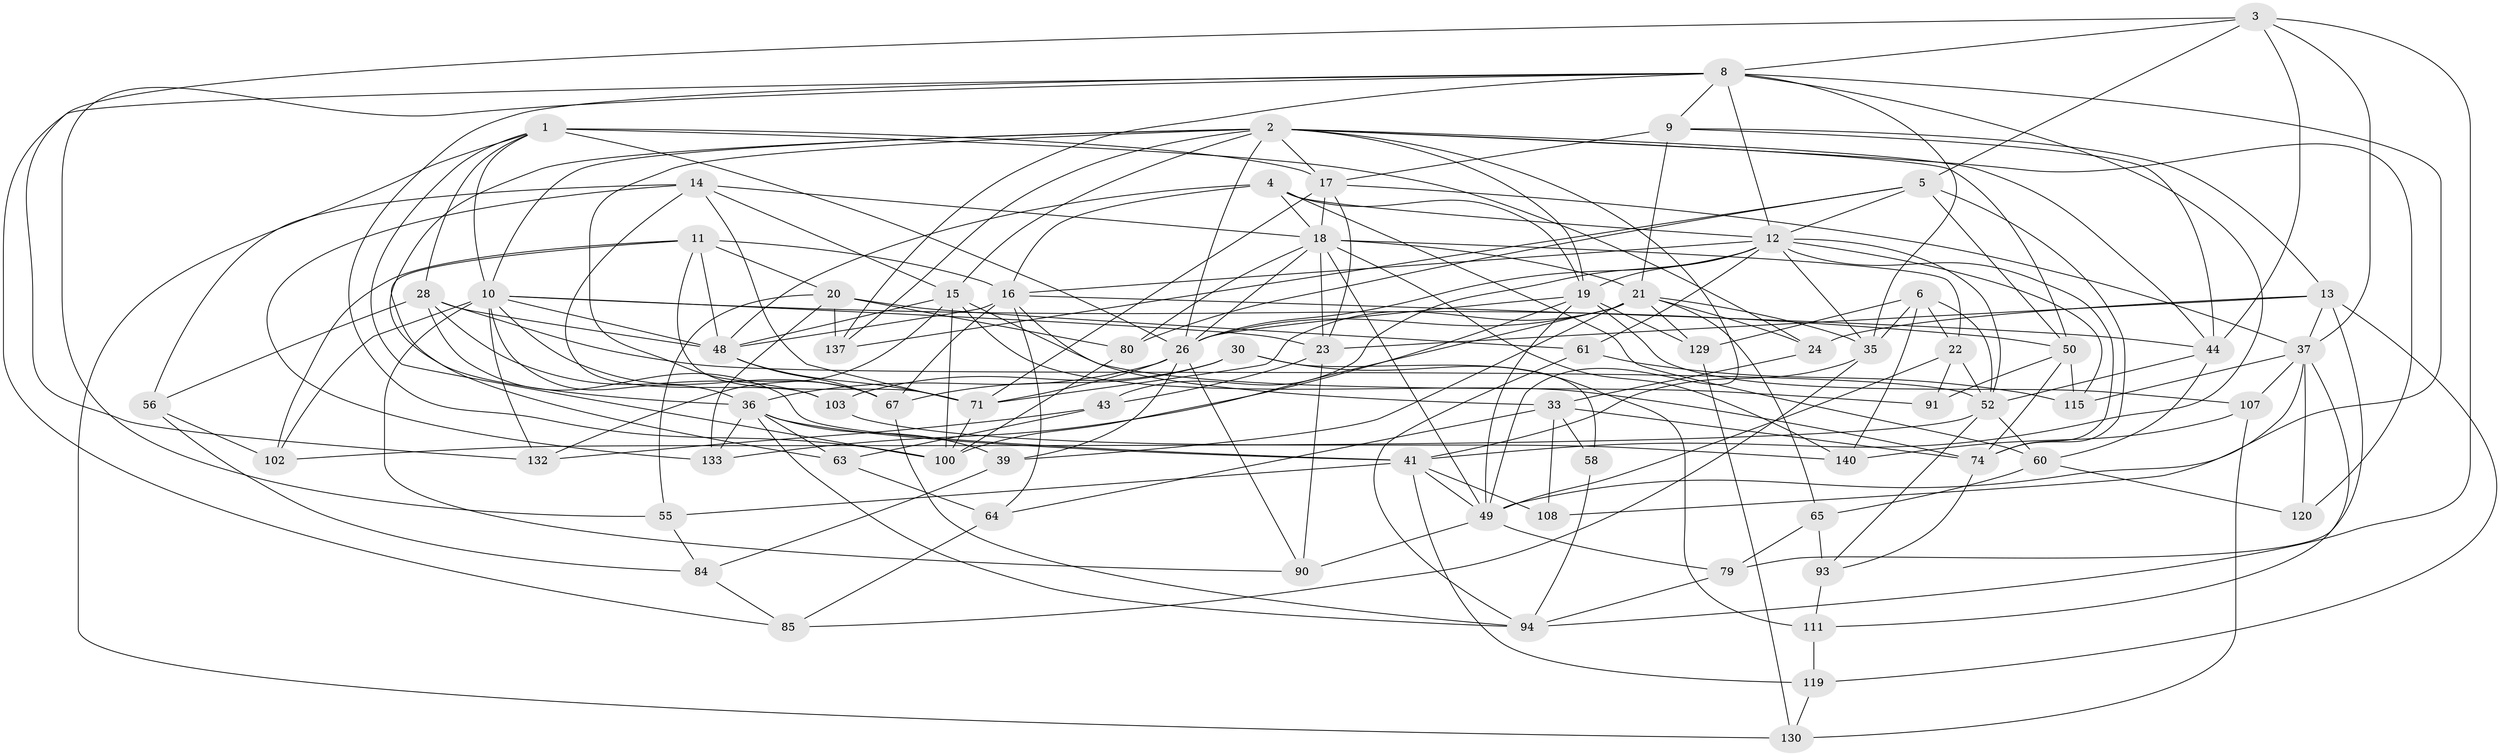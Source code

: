 // original degree distribution, {4: 1.0}
// Generated by graph-tools (version 1.1) at 2025/16/03/09/25 04:16:31]
// undirected, 72 vertices, 206 edges
graph export_dot {
graph [start="1"]
  node [color=gray90,style=filled];
  1 [super="+122+75"];
  2 [super="+25+29"];
  3 [super="+7"];
  4 [super="+72"];
  5 [super="+69"];
  6 [super="+97"];
  8 [super="+104+57"];
  9 [super="+126"];
  10 [super="+62"];
  11 [super="+125"];
  12 [super="+73"];
  13 [super="+32"];
  14 [super="+31"];
  15 [super="+42"];
  16 [super="+142+99"];
  17 [super="+40"];
  18 [super="+51+53"];
  19 [super="+34"];
  20 [super="+76"];
  21 [super="+112+109+83"];
  22 [super="+27"];
  23 [super="+136"];
  24;
  26 [super="+45"];
  28 [super="+101"];
  30 [super="+47"];
  33 [super="+38+68"];
  35 [super="+89"];
  36 [super="+118+46"];
  37 [super="+98"];
  39;
  41 [super="+70+78"];
  43;
  44 [super="+88"];
  48 [super="+95"];
  49 [super="+81"];
  50 [super="+138"];
  52 [super="+59+114"];
  55;
  56;
  58;
  60 [super="+134"];
  61;
  63;
  64;
  65;
  67 [super="+144"];
  71 [super="+141+110"];
  74 [super="+124"];
  79;
  80;
  84;
  85;
  90;
  91;
  93;
  94 [super="+116"];
  100 [super="+128"];
  102;
  103;
  107;
  108;
  111 [super="+121"];
  115;
  119;
  120;
  129;
  130;
  132;
  133;
  137;
  140;
  1 -- 24;
  1 -- 130;
  1 -- 100;
  1 -- 17 [weight=2];
  1 -- 26;
  1 -- 28;
  1 -- 10;
  2 -- 17;
  2 -- 19;
  2 -- 50;
  2 -- 120;
  2 -- 44;
  2 -- 67;
  2 -- 49;
  2 -- 36;
  2 -- 137;
  2 -- 26;
  2 -- 15;
  2 -- 10;
  3 -- 94;
  3 -- 132;
  3 -- 5;
  3 -- 44;
  3 -- 37;
  3 -- 8;
  4 -- 12;
  4 -- 16;
  4 -- 19;
  4 -- 48;
  4 -- 18;
  4 -- 60;
  5 -- 137;
  5 -- 80;
  5 -- 50;
  5 -- 74;
  5 -- 12;
  6 -- 22 [weight=2];
  6 -- 140;
  6 -- 35;
  6 -- 129;
  6 -- 52;
  8 -- 108;
  8 -- 137;
  8 -- 35;
  8 -- 12;
  8 -- 100;
  8 -- 85;
  8 -- 55;
  8 -- 41;
  8 -- 9;
  9 -- 44;
  9 -- 13;
  9 -- 21 [weight=2];
  9 -- 17;
  10 -- 90;
  10 -- 132;
  10 -- 36;
  10 -- 48;
  10 -- 50;
  10 -- 67;
  10 -- 102;
  10 -- 23;
  11 -- 71;
  11 -- 16;
  11 -- 20;
  11 -- 48;
  11 -- 102;
  11 -- 63;
  12 -- 26;
  12 -- 52;
  12 -- 35;
  12 -- 74;
  12 -- 43;
  12 -- 16;
  12 -- 19;
  12 -- 115;
  12 -- 61;
  13 -- 79;
  13 -- 24;
  13 -- 119;
  13 -- 23;
  13 -- 37;
  14 -- 56;
  14 -- 103;
  14 -- 18;
  14 -- 133;
  14 -- 71;
  14 -- 15;
  15 -- 74;
  15 -- 100;
  15 -- 48;
  15 -- 132;
  15 -- 91 [weight=2];
  16 -- 64;
  16 -- 67;
  16 -- 33;
  16 -- 48;
  16 -- 44;
  17 -- 23;
  17 -- 18;
  17 -- 37;
  17 -- 71;
  18 -- 22;
  18 -- 80;
  18 -- 140;
  18 -- 23;
  18 -- 49;
  18 -- 21;
  18 -- 26;
  19 -- 49;
  19 -- 129;
  19 -- 100;
  19 -- 26;
  19 -- 107;
  20 -- 133;
  20 -- 80;
  20 -- 137;
  20 -- 61;
  20 -- 55;
  21 -- 35;
  21 -- 133;
  21 -- 24;
  21 -- 65;
  21 -- 129;
  21 -- 39;
  21 -- 71 [weight=2];
  21 -- 26;
  22 -- 91;
  22 -- 49;
  22 -- 52;
  23 -- 90;
  23 -- 43;
  24 -- 33;
  26 -- 36;
  26 -- 90;
  26 -- 39;
  26 -- 71;
  28 -- 56;
  28 -- 103;
  28 -- 48;
  28 -- 41;
  28 -- 52;
  30 -- 111 [weight=3];
  30 -- 58;
  30 -- 103;
  30 -- 67;
  33 -- 58 [weight=2];
  33 -- 108 [weight=2];
  33 -- 64;
  33 -- 74;
  35 -- 85;
  35 -- 41;
  36 -- 133;
  36 -- 63;
  36 -- 41;
  36 -- 39;
  36 -- 94;
  37 -- 115;
  37 -- 49;
  37 -- 120;
  37 -- 107;
  37 -- 111;
  39 -- 84;
  41 -- 108;
  41 -- 49;
  41 -- 119;
  41 -- 55;
  43 -- 132;
  43 -- 63;
  44 -- 60;
  44 -- 52;
  48 -- 67;
  48 -- 71;
  49 -- 90;
  49 -- 79;
  50 -- 115;
  50 -- 91;
  50 -- 74;
  52 -- 60;
  52 -- 93;
  52 -- 102;
  55 -- 84;
  56 -- 102;
  56 -- 84;
  58 -- 94;
  60 -- 120 [weight=2];
  60 -- 65;
  61 -- 115;
  61 -- 94;
  63 -- 64;
  64 -- 85;
  65 -- 79;
  65 -- 93;
  67 -- 94;
  71 -- 100;
  74 -- 93;
  79 -- 94;
  80 -- 100;
  84 -- 85;
  93 -- 111;
  103 -- 140;
  107 -- 140;
  107 -- 130;
  111 -- 119;
  119 -- 130;
  129 -- 130;
}
